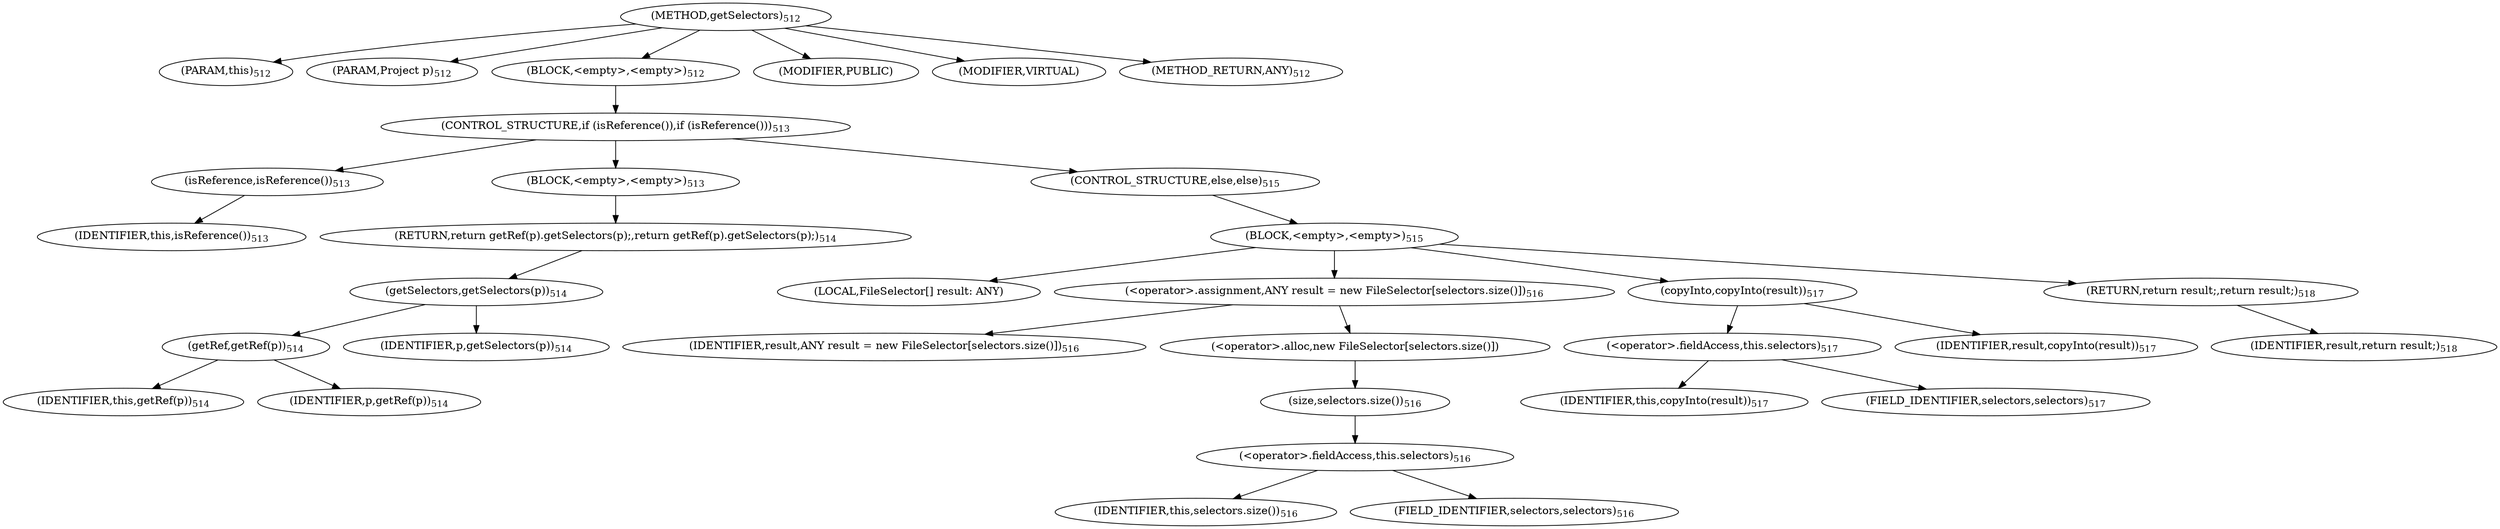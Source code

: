 digraph "getSelectors" {  
"1133" [label = <(METHOD,getSelectors)<SUB>512</SUB>> ]
"120" [label = <(PARAM,this)<SUB>512</SUB>> ]
"1134" [label = <(PARAM,Project p)<SUB>512</SUB>> ]
"1135" [label = <(BLOCK,&lt;empty&gt;,&lt;empty&gt;)<SUB>512</SUB>> ]
"1136" [label = <(CONTROL_STRUCTURE,if (isReference()),if (isReference()))<SUB>513</SUB>> ]
"1137" [label = <(isReference,isReference())<SUB>513</SUB>> ]
"119" [label = <(IDENTIFIER,this,isReference())<SUB>513</SUB>> ]
"1138" [label = <(BLOCK,&lt;empty&gt;,&lt;empty&gt;)<SUB>513</SUB>> ]
"1139" [label = <(RETURN,return getRef(p).getSelectors(p);,return getRef(p).getSelectors(p);)<SUB>514</SUB>> ]
"1140" [label = <(getSelectors,getSelectors(p))<SUB>514</SUB>> ]
"1141" [label = <(getRef,getRef(p))<SUB>514</SUB>> ]
"121" [label = <(IDENTIFIER,this,getRef(p))<SUB>514</SUB>> ]
"1142" [label = <(IDENTIFIER,p,getRef(p))<SUB>514</SUB>> ]
"1143" [label = <(IDENTIFIER,p,getSelectors(p))<SUB>514</SUB>> ]
"1144" [label = <(CONTROL_STRUCTURE,else,else)<SUB>515</SUB>> ]
"1145" [label = <(BLOCK,&lt;empty&gt;,&lt;empty&gt;)<SUB>515</SUB>> ]
"1146" [label = <(LOCAL,FileSelector[] result: ANY)> ]
"1147" [label = <(&lt;operator&gt;.assignment,ANY result = new FileSelector[selectors.size()])<SUB>516</SUB>> ]
"1148" [label = <(IDENTIFIER,result,ANY result = new FileSelector[selectors.size()])<SUB>516</SUB>> ]
"1149" [label = <(&lt;operator&gt;.alloc,new FileSelector[selectors.size()])> ]
"1150" [label = <(size,selectors.size())<SUB>516</SUB>> ]
"1151" [label = <(&lt;operator&gt;.fieldAccess,this.selectors)<SUB>516</SUB>> ]
"1152" [label = <(IDENTIFIER,this,selectors.size())<SUB>516</SUB>> ]
"1153" [label = <(FIELD_IDENTIFIER,selectors,selectors)<SUB>516</SUB>> ]
"1154" [label = <(copyInto,copyInto(result))<SUB>517</SUB>> ]
"1155" [label = <(&lt;operator&gt;.fieldAccess,this.selectors)<SUB>517</SUB>> ]
"1156" [label = <(IDENTIFIER,this,copyInto(result))<SUB>517</SUB>> ]
"1157" [label = <(FIELD_IDENTIFIER,selectors,selectors)<SUB>517</SUB>> ]
"1158" [label = <(IDENTIFIER,result,copyInto(result))<SUB>517</SUB>> ]
"1159" [label = <(RETURN,return result;,return result;)<SUB>518</SUB>> ]
"1160" [label = <(IDENTIFIER,result,return result;)<SUB>518</SUB>> ]
"1161" [label = <(MODIFIER,PUBLIC)> ]
"1162" [label = <(MODIFIER,VIRTUAL)> ]
"1163" [label = <(METHOD_RETURN,ANY)<SUB>512</SUB>> ]
  "1133" -> "120" 
  "1133" -> "1134" 
  "1133" -> "1135" 
  "1133" -> "1161" 
  "1133" -> "1162" 
  "1133" -> "1163" 
  "1135" -> "1136" 
  "1136" -> "1137" 
  "1136" -> "1138" 
  "1136" -> "1144" 
  "1137" -> "119" 
  "1138" -> "1139" 
  "1139" -> "1140" 
  "1140" -> "1141" 
  "1140" -> "1143" 
  "1141" -> "121" 
  "1141" -> "1142" 
  "1144" -> "1145" 
  "1145" -> "1146" 
  "1145" -> "1147" 
  "1145" -> "1154" 
  "1145" -> "1159" 
  "1147" -> "1148" 
  "1147" -> "1149" 
  "1149" -> "1150" 
  "1150" -> "1151" 
  "1151" -> "1152" 
  "1151" -> "1153" 
  "1154" -> "1155" 
  "1154" -> "1158" 
  "1155" -> "1156" 
  "1155" -> "1157" 
  "1159" -> "1160" 
}
